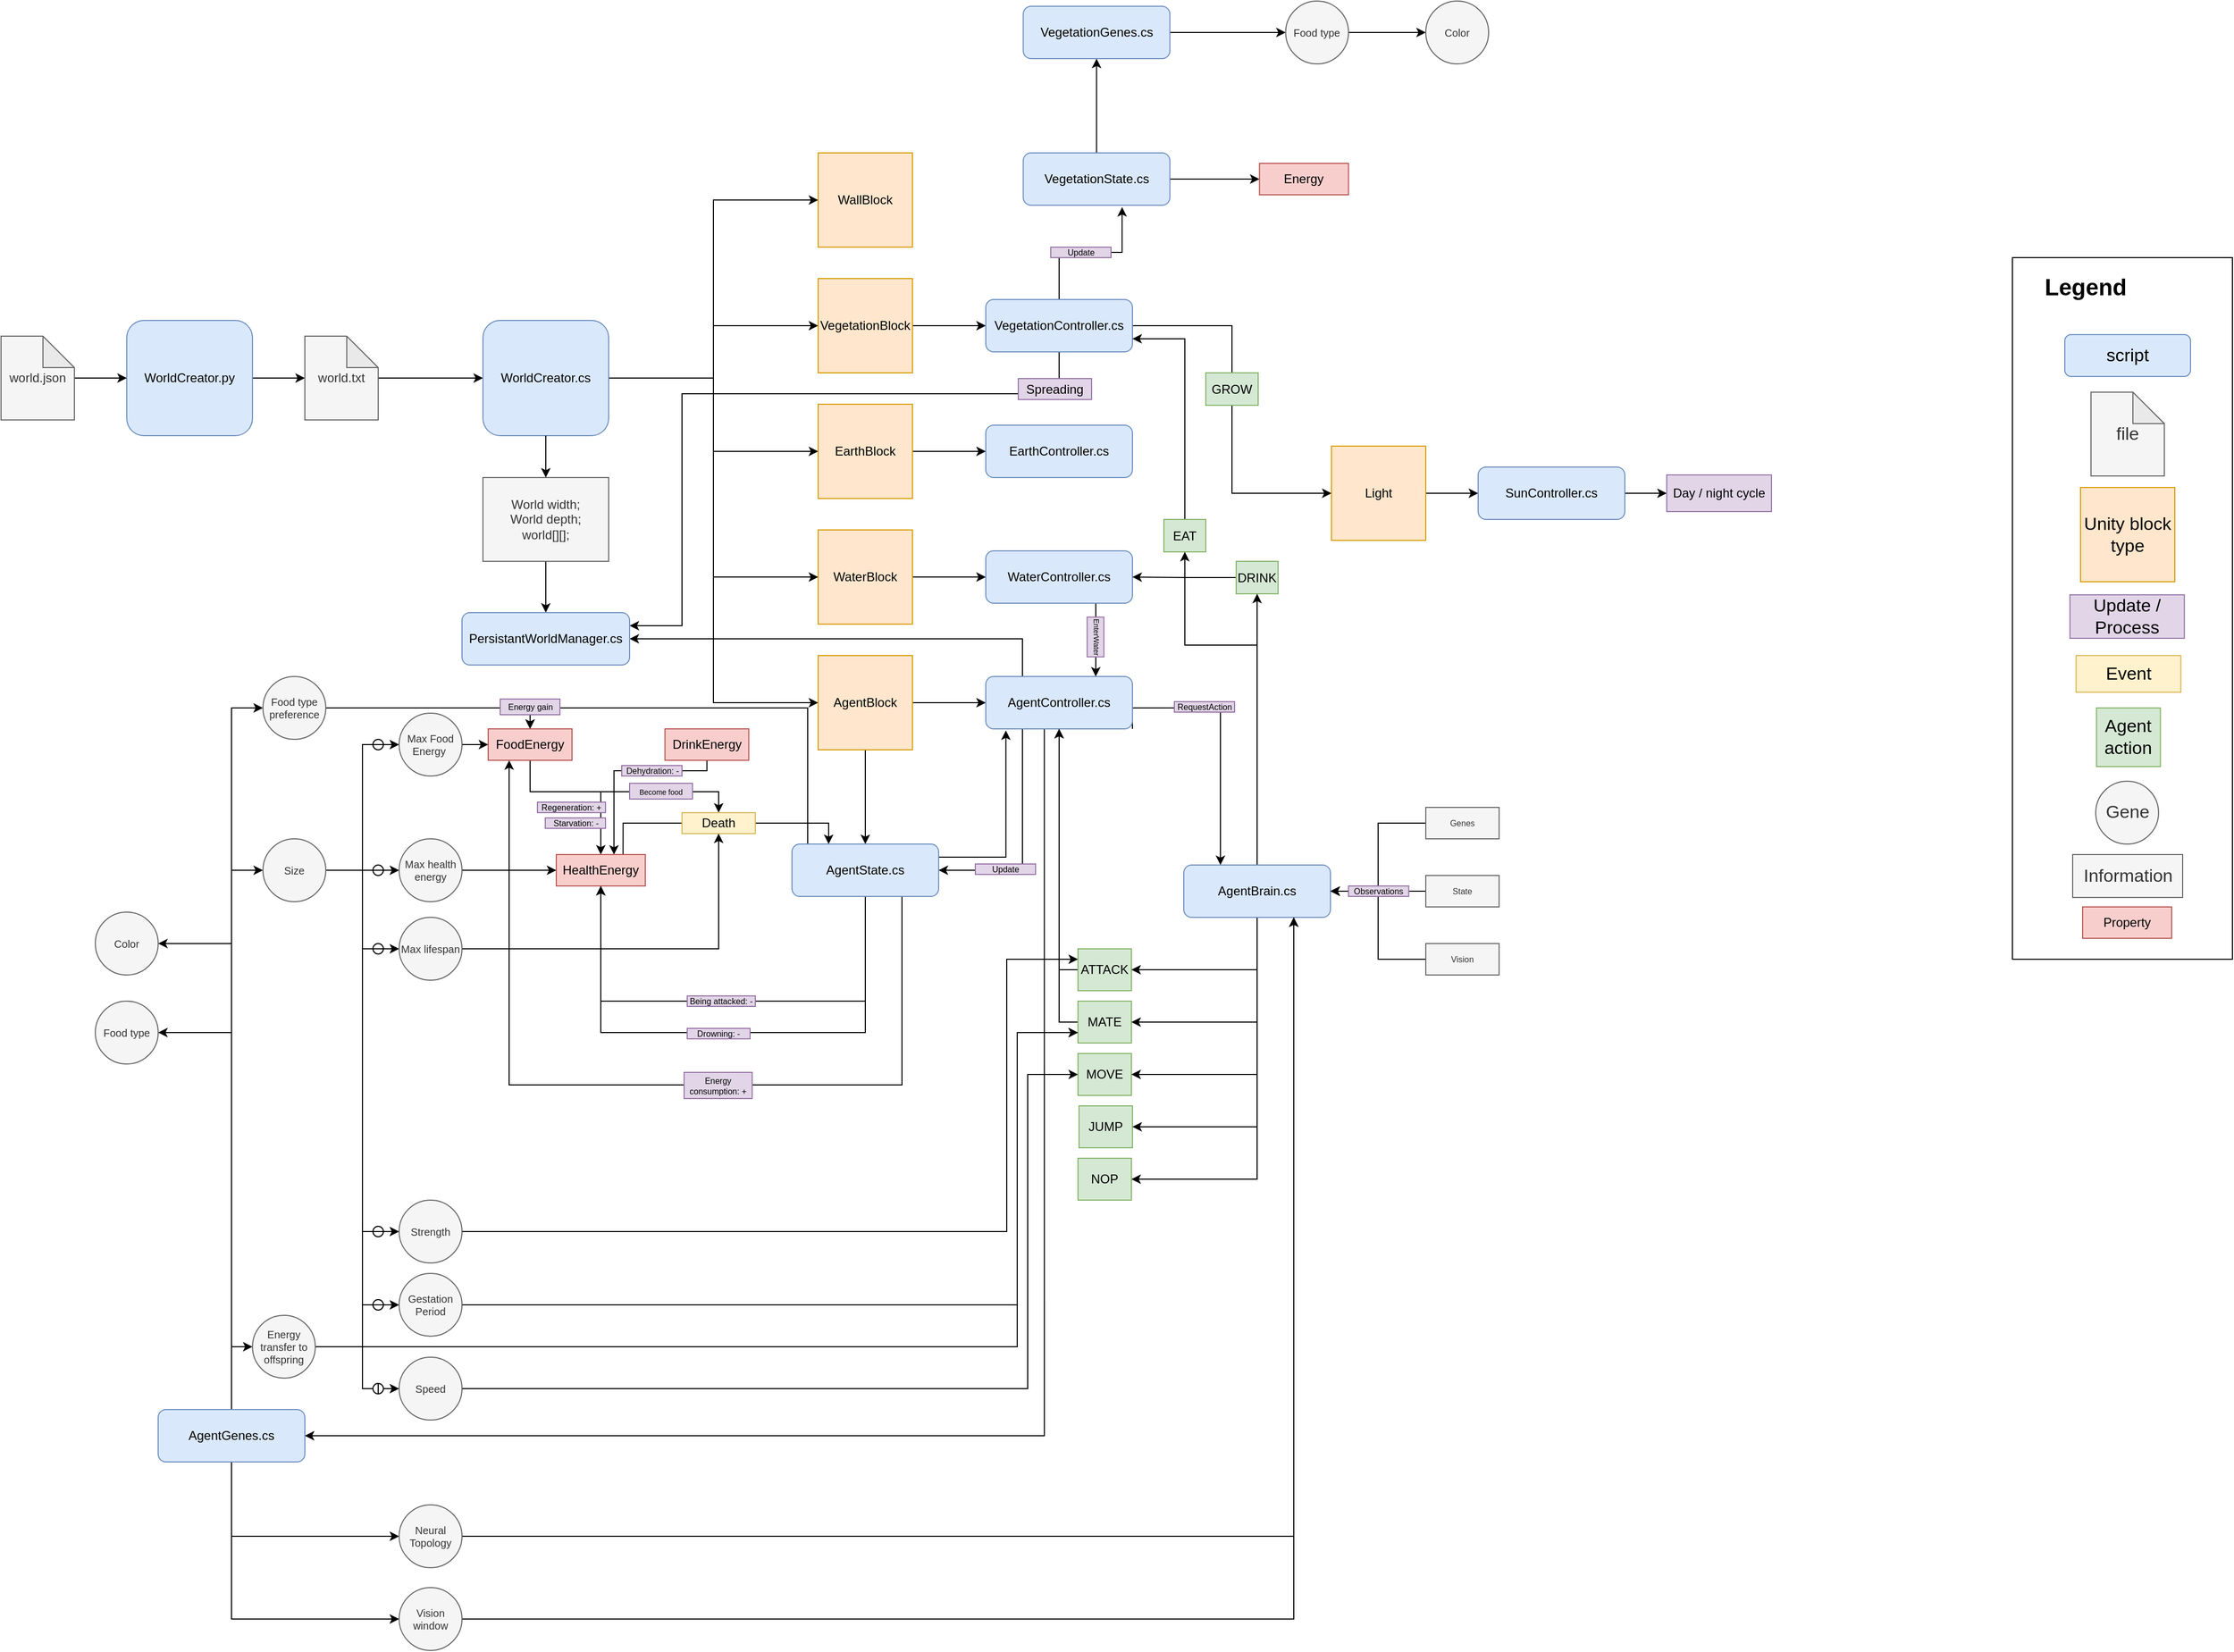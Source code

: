 <mxfile version="13.7.9" type="device"><diagram id="pPe985XOh3Jthb0s1UOF" name="Page-1"><mxGraphModel dx="1683" dy="1550" grid="1" gridSize="10" guides="1" tooltips="1" connect="1" arrows="1" fold="1" page="1" pageScale="1" pageWidth="1169" pageHeight="827" math="0" shadow="0"><root><mxCell id="0"/><mxCell id="1" parent="0"/><mxCell id="5ynuOIVlwt-eyjZqzghh-231" style="edgeStyle=orthogonalEdgeStyle;rounded=0;orthogonalLoop=1;jettySize=auto;html=1;entryX=0.5;entryY=0;entryDx=0;entryDy=0;fontSize=5;" edge="1" parent="1" source="5ynuOIVlwt-eyjZqzghh-227" target="5ynuOIVlwt-eyjZqzghh-98"><mxGeometry relative="1" as="geometry"><Array as="points"><mxPoint x="545" y="560"/><mxPoint x="725" y="560"/></Array></mxGeometry></mxCell><mxCell id="5ynuOIVlwt-eyjZqzghh-230" style="edgeStyle=orthogonalEdgeStyle;rounded=0;orthogonalLoop=1;jettySize=auto;html=1;entryX=0.5;entryY=0;entryDx=0;entryDy=0;fontSize=5;" edge="1" parent="1" source="5ynuOIVlwt-eyjZqzghh-227" target="5ynuOIVlwt-eyjZqzghh-80"><mxGeometry relative="1" as="geometry"><Array as="points"><mxPoint x="545" y="560"/><mxPoint x="613" y="560"/></Array></mxGeometry></mxCell><mxCell id="5ynuOIVlwt-eyjZqzghh-221" style="edgeStyle=orthogonalEdgeStyle;rounded=0;orthogonalLoop=1;jettySize=auto;html=1;entryX=1;entryY=0.5;entryDx=0;entryDy=0;fontSize=5;" edge="1" parent="1" source="5ynuOIVlwt-eyjZqzghh-220" target="5ynuOIVlwt-eyjZqzghh-123"><mxGeometry relative="1" as="geometry"/></mxCell><mxCell id="5ynuOIVlwt-eyjZqzghh-30" style="edgeStyle=orthogonalEdgeStyle;rounded=0;orthogonalLoop=1;jettySize=auto;html=1;entryX=0;entryY=0.5;entryDx=0;entryDy=0;" edge="1" parent="1" source="5ynuOIVlwt-eyjZqzghh-1" target="5ynuOIVlwt-eyjZqzghh-13"><mxGeometry relative="1" as="geometry"/></mxCell><mxCell id="5ynuOIVlwt-eyjZqzghh-1" value="EarthBlock" style="rounded=0;whiteSpace=wrap;html=1;fillColor=#ffe6cc;strokeColor=#d79b00;" vertex="1" parent="1"><mxGeometry x="820" y="190" width="90" height="90" as="geometry"/></mxCell><mxCell id="5ynuOIVlwt-eyjZqzghh-31" style="edgeStyle=orthogonalEdgeStyle;rounded=0;orthogonalLoop=1;jettySize=auto;html=1;entryX=0;entryY=0.5;entryDx=0;entryDy=0;" edge="1" parent="1" source="5ynuOIVlwt-eyjZqzghh-2" target="5ynuOIVlwt-eyjZqzghh-14"><mxGeometry relative="1" as="geometry"/></mxCell><mxCell id="5ynuOIVlwt-eyjZqzghh-2" value="WaterBlock" style="rounded=0;whiteSpace=wrap;html=1;fillColor=#ffe6cc;strokeColor=#d79b00;" vertex="1" parent="1"><mxGeometry x="820" y="310" width="90" height="90" as="geometry"/></mxCell><mxCell id="5ynuOIVlwt-eyjZqzghh-29" style="edgeStyle=orthogonalEdgeStyle;rounded=0;orthogonalLoop=1;jettySize=auto;html=1;entryX=0;entryY=0.5;entryDx=0;entryDy=0;" edge="1" parent="1" source="5ynuOIVlwt-eyjZqzghh-3" target="5ynuOIVlwt-eyjZqzghh-12"><mxGeometry relative="1" as="geometry"/></mxCell><mxCell id="5ynuOIVlwt-eyjZqzghh-3" value="VegetationBlock" style="rounded=0;whiteSpace=wrap;html=1;fillColor=#ffe6cc;strokeColor=#d79b00;" vertex="1" parent="1"><mxGeometry x="820" y="70" width="90" height="90" as="geometry"/></mxCell><mxCell id="5ynuOIVlwt-eyjZqzghh-27" style="edgeStyle=orthogonalEdgeStyle;rounded=0;orthogonalLoop=1;jettySize=auto;html=1;entryX=0;entryY=0.5;entryDx=0;entryDy=0;entryPerimeter=0;" edge="1" parent="1" source="5ynuOIVlwt-eyjZqzghh-4" target="5ynuOIVlwt-eyjZqzghh-8"><mxGeometry relative="1" as="geometry"/></mxCell><mxCell id="5ynuOIVlwt-eyjZqzghh-4" value="WorldCreator.py" style="rounded=1;whiteSpace=wrap;html=1;fillColor=#dae8fc;strokeColor=#6c8ebf;" vertex="1" parent="1"><mxGeometry x="160" y="110" width="120" height="110" as="geometry"/></mxCell><mxCell id="5ynuOIVlwt-eyjZqzghh-26" style="edgeStyle=orthogonalEdgeStyle;rounded=0;orthogonalLoop=1;jettySize=auto;html=1;entryX=0;entryY=0.5;entryDx=0;entryDy=0;" edge="1" parent="1" source="5ynuOIVlwt-eyjZqzghh-7" target="5ynuOIVlwt-eyjZqzghh-4"><mxGeometry relative="1" as="geometry"/></mxCell><mxCell id="5ynuOIVlwt-eyjZqzghh-7" value="world.json" style="shape=note;whiteSpace=wrap;html=1;backgroundOutline=1;darkOpacity=0.05;fillColor=#f5f5f5;strokeColor=#666666;fontColor=#333333;" vertex="1" parent="1"><mxGeometry x="40" y="125" width="70" height="80" as="geometry"/></mxCell><mxCell id="5ynuOIVlwt-eyjZqzghh-28" style="edgeStyle=orthogonalEdgeStyle;rounded=0;orthogonalLoop=1;jettySize=auto;html=1;entryX=0;entryY=0.5;entryDx=0;entryDy=0;" edge="1" parent="1" source="5ynuOIVlwt-eyjZqzghh-8" target="5ynuOIVlwt-eyjZqzghh-9"><mxGeometry relative="1" as="geometry"/></mxCell><mxCell id="5ynuOIVlwt-eyjZqzghh-8" value="world.txt" style="shape=note;whiteSpace=wrap;html=1;backgroundOutline=1;darkOpacity=0.05;fillColor=#f5f5f5;strokeColor=#666666;fontColor=#333333;" vertex="1" parent="1"><mxGeometry x="330" y="125" width="70" height="80" as="geometry"/></mxCell><mxCell id="5ynuOIVlwt-eyjZqzghh-21" style="edgeStyle=orthogonalEdgeStyle;rounded=0;orthogonalLoop=1;jettySize=auto;html=1;entryX=0;entryY=0.5;entryDx=0;entryDy=0;" edge="1" parent="1" source="5ynuOIVlwt-eyjZqzghh-9" target="5ynuOIVlwt-eyjZqzghh-3"><mxGeometry relative="1" as="geometry"/></mxCell><mxCell id="5ynuOIVlwt-eyjZqzghh-22" style="edgeStyle=orthogonalEdgeStyle;rounded=0;orthogonalLoop=1;jettySize=auto;html=1;entryX=0;entryY=0.5;entryDx=0;entryDy=0;" edge="1" parent="1" source="5ynuOIVlwt-eyjZqzghh-9" target="5ynuOIVlwt-eyjZqzghh-1"><mxGeometry relative="1" as="geometry"/></mxCell><mxCell id="5ynuOIVlwt-eyjZqzghh-23" style="edgeStyle=orthogonalEdgeStyle;rounded=0;orthogonalLoop=1;jettySize=auto;html=1;entryX=0;entryY=0.5;entryDx=0;entryDy=0;" edge="1" parent="1" source="5ynuOIVlwt-eyjZqzghh-9" target="5ynuOIVlwt-eyjZqzghh-2"><mxGeometry relative="1" as="geometry"/></mxCell><mxCell id="5ynuOIVlwt-eyjZqzghh-24" style="edgeStyle=orthogonalEdgeStyle;rounded=0;orthogonalLoop=1;jettySize=auto;html=1;entryX=0;entryY=0.5;entryDx=0;entryDy=0;" edge="1" parent="1" source="5ynuOIVlwt-eyjZqzghh-9" target="5ynuOIVlwt-eyjZqzghh-11"><mxGeometry relative="1" as="geometry"/></mxCell><mxCell id="5ynuOIVlwt-eyjZqzghh-36" style="edgeStyle=orthogonalEdgeStyle;rounded=0;orthogonalLoop=1;jettySize=auto;html=1;exitX=0.5;exitY=1;exitDx=0;exitDy=0;entryX=0.5;entryY=0;entryDx=0;entryDy=0;" edge="1" parent="1" source="5ynuOIVlwt-eyjZqzghh-34" target="5ynuOIVlwt-eyjZqzghh-20"><mxGeometry relative="1" as="geometry"/></mxCell><mxCell id="5ynuOIVlwt-eyjZqzghh-76" style="edgeStyle=orthogonalEdgeStyle;rounded=0;orthogonalLoop=1;jettySize=auto;html=1;entryX=0;entryY=0.5;entryDx=0;entryDy=0;" edge="1" parent="1" source="5ynuOIVlwt-eyjZqzghh-9" target="5ynuOIVlwt-eyjZqzghh-75"><mxGeometry relative="1" as="geometry"/></mxCell><mxCell id="5ynuOIVlwt-eyjZqzghh-9" value="WorldCreator.cs" style="rounded=1;whiteSpace=wrap;html=1;fillColor=#dae8fc;strokeColor=#6c8ebf;" vertex="1" parent="1"><mxGeometry x="500" y="110" width="120" height="110" as="geometry"/></mxCell><mxCell id="5ynuOIVlwt-eyjZqzghh-32" style="edgeStyle=orthogonalEdgeStyle;rounded=0;orthogonalLoop=1;jettySize=auto;html=1;entryX=0;entryY=0.5;entryDx=0;entryDy=0;" edge="1" parent="1" source="5ynuOIVlwt-eyjZqzghh-11" target="5ynuOIVlwt-eyjZqzghh-15"><mxGeometry relative="1" as="geometry"/></mxCell><mxCell id="5ynuOIVlwt-eyjZqzghh-175" style="edgeStyle=orthogonalEdgeStyle;rounded=0;orthogonalLoop=1;jettySize=auto;html=1;entryX=0.5;entryY=0;entryDx=0;entryDy=0;fontSize=5;" edge="1" parent="1" source="5ynuOIVlwt-eyjZqzghh-11" target="5ynuOIVlwt-eyjZqzghh-174"><mxGeometry relative="1" as="geometry"/></mxCell><mxCell id="5ynuOIVlwt-eyjZqzghh-11" value="AgentBlock" style="rounded=0;whiteSpace=wrap;html=1;fillColor=#ffe6cc;strokeColor=#d79b00;" vertex="1" parent="1"><mxGeometry x="820" y="430" width="90" height="90" as="geometry"/></mxCell><mxCell id="5ynuOIVlwt-eyjZqzghh-38" style="edgeStyle=orthogonalEdgeStyle;rounded=0;orthogonalLoop=1;jettySize=auto;html=1;entryX=0;entryY=0.5;entryDx=0;entryDy=0;" edge="1" parent="1" source="5ynuOIVlwt-eyjZqzghh-12" target="5ynuOIVlwt-eyjZqzghh-17"><mxGeometry relative="1" as="geometry"/></mxCell><mxCell id="5ynuOIVlwt-eyjZqzghh-95" style="edgeStyle=orthogonalEdgeStyle;rounded=0;orthogonalLoop=1;jettySize=auto;html=1;entryX=1;entryY=0.25;entryDx=0;entryDy=0;" edge="1" parent="1" source="5ynuOIVlwt-eyjZqzghh-12" target="5ynuOIVlwt-eyjZqzghh-20"><mxGeometry relative="1" as="geometry"><Array as="points"><mxPoint x="1050" y="180"/><mxPoint x="690" y="180"/><mxPoint x="690" y="402"/></Array></mxGeometry></mxCell><mxCell id="5ynuOIVlwt-eyjZqzghh-201" style="edgeStyle=orthogonalEdgeStyle;rounded=0;orthogonalLoop=1;jettySize=auto;html=1;entryX=0.674;entryY=1.035;entryDx=0;entryDy=0;entryPerimeter=0;fontSize=5;" edge="1" parent="1" source="5ynuOIVlwt-eyjZqzghh-12" target="5ynuOIVlwt-eyjZqzghh-193"><mxGeometry relative="1" as="geometry"/></mxCell><mxCell id="5ynuOIVlwt-eyjZqzghh-12" value="VegetationController.cs&lt;br&gt;" style="rounded=1;whiteSpace=wrap;html=1;fillColor=#dae8fc;strokeColor=#6c8ebf;" vertex="1" parent="1"><mxGeometry x="980" y="90" width="140" height="50" as="geometry"/></mxCell><mxCell id="5ynuOIVlwt-eyjZqzghh-13" value="EarthController.cs" style="rounded=1;whiteSpace=wrap;html=1;fillColor=#dae8fc;strokeColor=#6c8ebf;" vertex="1" parent="1"><mxGeometry x="980" y="210" width="140" height="50" as="geometry"/></mxCell><mxCell id="5ynuOIVlwt-eyjZqzghh-146" style="edgeStyle=orthogonalEdgeStyle;rounded=0;orthogonalLoop=1;jettySize=auto;html=1;exitX=0.75;exitY=1;exitDx=0;exitDy=0;entryX=0.75;entryY=0;entryDx=0;entryDy=0;fontSize=8;" edge="1" parent="1" source="5ynuOIVlwt-eyjZqzghh-14" target="5ynuOIVlwt-eyjZqzghh-15"><mxGeometry relative="1" as="geometry"/></mxCell><mxCell id="5ynuOIVlwt-eyjZqzghh-14" value="WaterController.cs" style="rounded=1;whiteSpace=wrap;html=1;fillColor=#dae8fc;strokeColor=#6c8ebf;" vertex="1" parent="1"><mxGeometry x="980" y="330" width="140" height="50" as="geometry"/></mxCell><mxCell id="5ynuOIVlwt-eyjZqzghh-94" style="edgeStyle=orthogonalEdgeStyle;rounded=0;orthogonalLoop=1;jettySize=auto;html=1;exitX=0.25;exitY=0;exitDx=0;exitDy=0;entryX=1;entryY=0.5;entryDx=0;entryDy=0;" edge="1" parent="1" source="5ynuOIVlwt-eyjZqzghh-15" target="5ynuOIVlwt-eyjZqzghh-20"><mxGeometry relative="1" as="geometry"/></mxCell><mxCell id="5ynuOIVlwt-eyjZqzghh-124" style="edgeStyle=orthogonalEdgeStyle;rounded=0;orthogonalLoop=1;jettySize=auto;html=1;exitX=1;exitY=1;exitDx=0;exitDy=0;entryX=0.25;entryY=0;entryDx=0;entryDy=0;fontSize=8;" edge="1" parent="1" source="5ynuOIVlwt-eyjZqzghh-15" target="5ynuOIVlwt-eyjZqzghh-123"><mxGeometry relative="1" as="geometry"><Array as="points"><mxPoint x="1204" y="480"/></Array></mxGeometry></mxCell><mxCell id="5ynuOIVlwt-eyjZqzghh-176" style="edgeStyle=orthogonalEdgeStyle;rounded=0;orthogonalLoop=1;jettySize=auto;html=1;exitX=0.25;exitY=1;exitDx=0;exitDy=0;entryX=1;entryY=0.5;entryDx=0;entryDy=0;fontSize=5;" edge="1" parent="1" source="5ynuOIVlwt-eyjZqzghh-15" target="5ynuOIVlwt-eyjZqzghh-174"><mxGeometry relative="1" as="geometry"/></mxCell><mxCell id="5ynuOIVlwt-eyjZqzghh-199" style="edgeStyle=orthogonalEdgeStyle;rounded=0;orthogonalLoop=1;jettySize=auto;html=1;exitX=0.399;exitY=0.996;exitDx=0;exitDy=0;entryX=1;entryY=0.5;entryDx=0;entryDy=0;fontSize=5;exitPerimeter=0;" edge="1" parent="1" source="5ynuOIVlwt-eyjZqzghh-15" target="5ynuOIVlwt-eyjZqzghh-198"><mxGeometry relative="1" as="geometry"/></mxCell><mxCell id="5ynuOIVlwt-eyjZqzghh-15" value="AgentController.cs" style="rounded=1;whiteSpace=wrap;html=1;fillColor=#dae8fc;strokeColor=#6c8ebf;" vertex="1" parent="1"><mxGeometry x="980" y="450" width="140" height="50" as="geometry"/></mxCell><mxCell id="5ynuOIVlwt-eyjZqzghh-33" style="edgeStyle=orthogonalEdgeStyle;rounded=0;orthogonalLoop=1;jettySize=auto;html=1;entryX=0;entryY=0.5;entryDx=0;entryDy=0;" edge="1" parent="1" source="5ynuOIVlwt-eyjZqzghh-17" target="5ynuOIVlwt-eyjZqzghh-18"><mxGeometry relative="1" as="geometry"/></mxCell><mxCell id="5ynuOIVlwt-eyjZqzghh-17" value="Light" style="rounded=0;whiteSpace=wrap;html=1;fillColor=#ffe6cc;strokeColor=#d79b00;" vertex="1" parent="1"><mxGeometry x="1310" y="230" width="90" height="90" as="geometry"/></mxCell><mxCell id="5ynuOIVlwt-eyjZqzghh-138" style="edgeStyle=orthogonalEdgeStyle;rounded=0;orthogonalLoop=1;jettySize=auto;html=1;entryX=0;entryY=0.5;entryDx=0;entryDy=0;fontSize=8;" edge="1" parent="1" source="5ynuOIVlwt-eyjZqzghh-18" target="5ynuOIVlwt-eyjZqzghh-137"><mxGeometry relative="1" as="geometry"/></mxCell><mxCell id="5ynuOIVlwt-eyjZqzghh-18" value="SunController.cs" style="rounded=1;whiteSpace=wrap;html=1;fillColor=#dae8fc;strokeColor=#6c8ebf;" vertex="1" parent="1"><mxGeometry x="1450" y="250" width="140" height="50" as="geometry"/></mxCell><mxCell id="5ynuOIVlwt-eyjZqzghh-20" value="PersistantWorldManager.cs" style="rounded=1;whiteSpace=wrap;html=1;fillColor=#dae8fc;strokeColor=#6c8ebf;" vertex="1" parent="1"><mxGeometry x="480" y="389" width="160" height="50" as="geometry"/></mxCell><mxCell id="5ynuOIVlwt-eyjZqzghh-34" value="World width;&lt;br&gt;World depth;&lt;br&gt;world[][];&lt;br&gt;" style="rounded=0;whiteSpace=wrap;html=1;fillColor=#f5f5f5;strokeColor=#666666;fontColor=#333333;" vertex="1" parent="1"><mxGeometry x="500" y="260" width="120" height="80" as="geometry"/></mxCell><mxCell id="5ynuOIVlwt-eyjZqzghh-37" style="edgeStyle=orthogonalEdgeStyle;rounded=0;orthogonalLoop=1;jettySize=auto;html=1;exitX=0.5;exitY=1;exitDx=0;exitDy=0;entryX=0.5;entryY=0;entryDx=0;entryDy=0;" edge="1" parent="1" source="5ynuOIVlwt-eyjZqzghh-9" target="5ynuOIVlwt-eyjZqzghh-34"><mxGeometry relative="1" as="geometry"><mxPoint x="560" y="220" as="sourcePoint"/><mxPoint x="560" y="389" as="targetPoint"/></mxGeometry></mxCell><mxCell id="5ynuOIVlwt-eyjZqzghh-54" style="edgeStyle=orthogonalEdgeStyle;rounded=0;orthogonalLoop=1;jettySize=auto;html=1;entryX=1;entryY=0.75;entryDx=0;entryDy=0;" edge="1" parent="1" source="5ynuOIVlwt-eyjZqzghh-45" target="5ynuOIVlwt-eyjZqzghh-12"><mxGeometry relative="1" as="geometry"><Array as="points"><mxPoint x="1170" y="128"/></Array></mxGeometry></mxCell><mxCell id="5ynuOIVlwt-eyjZqzghh-45" value="EAT" style="rounded=0;whiteSpace=wrap;html=1;fillColor=#d5e8d4;strokeColor=#82b366;" vertex="1" parent="1"><mxGeometry x="1150" y="300" width="40" height="31" as="geometry"/></mxCell><mxCell id="5ynuOIVlwt-eyjZqzghh-163" style="edgeStyle=orthogonalEdgeStyle;rounded=0;orthogonalLoop=1;jettySize=auto;html=1;entryX=1;entryY=0.5;entryDx=0;entryDy=0;fontSize=5;" edge="1" parent="1" source="5ynuOIVlwt-eyjZqzghh-48" target="5ynuOIVlwt-eyjZqzghh-14"><mxGeometry relative="1" as="geometry"/></mxCell><mxCell id="5ynuOIVlwt-eyjZqzghh-48" value="DRINK" style="rounded=0;whiteSpace=wrap;html=1;fillColor=#d5e8d4;strokeColor=#82b366;" vertex="1" parent="1"><mxGeometry x="1219" y="340" width="40" height="31" as="geometry"/></mxCell><mxCell id="5ynuOIVlwt-eyjZqzghh-171" style="edgeStyle=orthogonalEdgeStyle;rounded=0;orthogonalLoop=1;jettySize=auto;html=1;entryX=0.5;entryY=1;entryDx=0;entryDy=0;fontSize=5;" edge="1" parent="1" source="5ynuOIVlwt-eyjZqzghh-56" target="5ynuOIVlwt-eyjZqzghh-15"><mxGeometry relative="1" as="geometry"><Array as="points"><mxPoint x="1050" y="730"/></Array></mxGeometry></mxCell><mxCell id="5ynuOIVlwt-eyjZqzghh-56" value="ATTACK" style="rounded=0;whiteSpace=wrap;html=1;fillColor=#d5e8d4;strokeColor=#82b366;" vertex="1" parent="1"><mxGeometry x="1068" y="710" width="51" height="40" as="geometry"/></mxCell><mxCell id="5ynuOIVlwt-eyjZqzghh-60" value="GROW" style="rounded=0;whiteSpace=wrap;html=1;fillColor=#d5e8d4;strokeColor=#82b366;" vertex="1" parent="1"><mxGeometry x="1190" y="160" width="50" height="31" as="geometry"/></mxCell><mxCell id="5ynuOIVlwt-eyjZqzghh-172" style="edgeStyle=orthogonalEdgeStyle;rounded=0;orthogonalLoop=1;jettySize=auto;html=1;entryX=0.5;entryY=1;entryDx=0;entryDy=0;fontSize=5;" edge="1" parent="1" source="5ynuOIVlwt-eyjZqzghh-64" target="5ynuOIVlwt-eyjZqzghh-15"><mxGeometry relative="1" as="geometry"><Array as="points"><mxPoint x="1050" y="780"/></Array></mxGeometry></mxCell><mxCell id="5ynuOIVlwt-eyjZqzghh-64" value="MATE" style="rounded=0;whiteSpace=wrap;html=1;fillColor=#d5e8d4;strokeColor=#82b366;" vertex="1" parent="1"><mxGeometry x="1068" y="760" width="51" height="40" as="geometry"/></mxCell><mxCell id="5ynuOIVlwt-eyjZqzghh-71" value="MOVE" style="rounded=0;whiteSpace=wrap;html=1;fillColor=#d5e8d4;strokeColor=#82b366;" vertex="1" parent="1"><mxGeometry x="1068" y="810" width="51" height="40" as="geometry"/></mxCell><mxCell id="5ynuOIVlwt-eyjZqzghh-72" value="JUMP" style="rounded=0;whiteSpace=wrap;html=1;fillColor=#d5e8d4;strokeColor=#82b366;" vertex="1" parent="1"><mxGeometry x="1069" y="860" width="51" height="40" as="geometry"/></mxCell><mxCell id="5ynuOIVlwt-eyjZqzghh-75" value="WallBlock" style="rounded=0;whiteSpace=wrap;html=1;fillColor=#ffe6cc;strokeColor=#d79b00;" vertex="1" parent="1"><mxGeometry x="820" y="-50" width="90" height="90" as="geometry"/></mxCell><mxCell id="5ynuOIVlwt-eyjZqzghh-96" value="Spreading" style="rounded=0;whiteSpace=wrap;html=1;fillColor=#e1d5e7;strokeColor=#9673a6;" vertex="1" parent="1"><mxGeometry x="1011" y="165.5" width="70" height="20" as="geometry"/></mxCell><mxCell id="5ynuOIVlwt-eyjZqzghh-228" style="edgeStyle=orthogonalEdgeStyle;rounded=0;orthogonalLoop=1;jettySize=auto;html=1;entryX=0.648;entryY=0.002;entryDx=0;entryDy=0;entryPerimeter=0;fontSize=5;" edge="1" parent="1" source="5ynuOIVlwt-eyjZqzghh-109" target="5ynuOIVlwt-eyjZqzghh-80"><mxGeometry relative="1" as="geometry"><Array as="points"><mxPoint x="714" y="540"/><mxPoint x="625" y="540"/></Array></mxGeometry></mxCell><mxCell id="5ynuOIVlwt-eyjZqzghh-109" value="DrinkEnergy" style="rounded=0;whiteSpace=wrap;html=1;fillColor=#f8cecc;strokeColor=#b85450;" vertex="1" parent="1"><mxGeometry x="673.75" y="500" width="80" height="30" as="geometry"/></mxCell><mxCell id="5ynuOIVlwt-eyjZqzghh-111" value="Dehydration: -" style="rounded=0;whiteSpace=wrap;html=1;fillColor=#e1d5e7;strokeColor=#9673a6;fontSize=8;" vertex="1" parent="1"><mxGeometry x="632.5" y="535" width="57.5" height="10" as="geometry"/></mxCell><mxCell id="5ynuOIVlwt-eyjZqzghh-129" style="edgeStyle=orthogonalEdgeStyle;rounded=0;orthogonalLoop=1;jettySize=auto;html=1;entryX=1;entryY=0.5;entryDx=0;entryDy=0;fontSize=8;" edge="1" parent="1" source="5ynuOIVlwt-eyjZqzghh-123" target="5ynuOIVlwt-eyjZqzghh-72"><mxGeometry relative="1" as="geometry"><Array as="points"><mxPoint x="1239" y="880"/></Array></mxGeometry></mxCell><mxCell id="5ynuOIVlwt-eyjZqzghh-130" style="edgeStyle=orthogonalEdgeStyle;rounded=0;orthogonalLoop=1;jettySize=auto;html=1;entryX=0.5;entryY=1;entryDx=0;entryDy=0;fontSize=8;" edge="1" parent="1" source="5ynuOIVlwt-eyjZqzghh-123" target="5ynuOIVlwt-eyjZqzghh-45"><mxGeometry relative="1" as="geometry"><Array as="points"><mxPoint x="1239" y="420"/><mxPoint x="1170" y="420"/></Array></mxGeometry></mxCell><mxCell id="5ynuOIVlwt-eyjZqzghh-162" style="edgeStyle=orthogonalEdgeStyle;rounded=0;orthogonalLoop=1;jettySize=auto;html=1;entryX=0.5;entryY=1;entryDx=0;entryDy=0;fontSize=5;" edge="1" parent="1" source="5ynuOIVlwt-eyjZqzghh-123" target="5ynuOIVlwt-eyjZqzghh-48"><mxGeometry relative="1" as="geometry"/></mxCell><mxCell id="5ynuOIVlwt-eyjZqzghh-164" style="edgeStyle=orthogonalEdgeStyle;rounded=0;orthogonalLoop=1;jettySize=auto;html=1;entryX=1;entryY=0.5;entryDx=0;entryDy=0;fontSize=5;exitX=0.5;exitY=1;exitDx=0;exitDy=0;" edge="1" parent="1" source="5ynuOIVlwt-eyjZqzghh-123" target="5ynuOIVlwt-eyjZqzghh-56"><mxGeometry relative="1" as="geometry"><Array as="points"><mxPoint x="1239" y="730"/></Array></mxGeometry></mxCell><mxCell id="5ynuOIVlwt-eyjZqzghh-165" style="edgeStyle=orthogonalEdgeStyle;rounded=0;orthogonalLoop=1;jettySize=auto;html=1;entryX=1;entryY=0.5;entryDx=0;entryDy=0;fontSize=5;exitX=0.5;exitY=1;exitDx=0;exitDy=0;" edge="1" parent="1" source="5ynuOIVlwt-eyjZqzghh-123" target="5ynuOIVlwt-eyjZqzghh-64"><mxGeometry relative="1" as="geometry"/></mxCell><mxCell id="5ynuOIVlwt-eyjZqzghh-166" style="edgeStyle=orthogonalEdgeStyle;rounded=0;orthogonalLoop=1;jettySize=auto;html=1;entryX=1;entryY=0.5;entryDx=0;entryDy=0;fontSize=5;exitX=0.5;exitY=1;exitDx=0;exitDy=0;" edge="1" parent="1" source="5ynuOIVlwt-eyjZqzghh-123" target="5ynuOIVlwt-eyjZqzghh-71"><mxGeometry relative="1" as="geometry"/></mxCell><mxCell id="5ynuOIVlwt-eyjZqzghh-289" value="" style="edgeStyle=orthogonalEdgeStyle;rounded=0;orthogonalLoop=1;jettySize=auto;html=1;exitX=0.5;exitY=1;exitDx=0;exitDy=0;entryX=1;entryY=0.5;entryDx=0;entryDy=0;fontSize=5;" edge="1" parent="1" source="5ynuOIVlwt-eyjZqzghh-123" target="5ynuOIVlwt-eyjZqzghh-288"><mxGeometry relative="1" as="geometry"/></mxCell><mxCell id="5ynuOIVlwt-eyjZqzghh-123" value="AgentBrain.cs" style="rounded=1;whiteSpace=wrap;html=1;fillColor=#dae8fc;strokeColor=#6c8ebf;" vertex="1" parent="1"><mxGeometry x="1169" y="630" width="140" height="50" as="geometry"/></mxCell><mxCell id="5ynuOIVlwt-eyjZqzghh-132" value="RequestAction" style="rounded=0;whiteSpace=wrap;html=1;fillColor=#e1d5e7;strokeColor=#9673a6;fontSize=8;" vertex="1" parent="1"><mxGeometry x="1160" y="474" width="57.5" height="10" as="geometry"/></mxCell><mxCell id="5ynuOIVlwt-eyjZqzghh-137" value="&lt;font style=&quot;font-size: 12px&quot;&gt;Day / night cycle&lt;/font&gt;" style="rounded=0;whiteSpace=wrap;html=1;fillColor=#e1d5e7;strokeColor=#9673a6;fontSize=8;" vertex="1" parent="1"><mxGeometry x="1630" y="257.5" width="100" height="35" as="geometry"/></mxCell><mxCell id="5ynuOIVlwt-eyjZqzghh-147" value="&lt;font style=&quot;font-size: 7px&quot;&gt;EnterWater&lt;/font&gt;" style="rounded=0;whiteSpace=wrap;html=1;fillColor=#e1d5e7;strokeColor=#9673a6;fontSize=5;rotation=90;verticalAlign=middle;" vertex="1" parent="1"><mxGeometry x="1065.75" y="404.25" width="38" height="16" as="geometry"/></mxCell><mxCell id="5ynuOIVlwt-eyjZqzghh-113" value="Starvation: -" style="rounded=0;whiteSpace=wrap;html=1;fillColor=#e1d5e7;strokeColor=#9673a6;fontSize=8;" vertex="1" parent="1"><mxGeometry x="559.5" y="585" width="57.5" height="10" as="geometry"/></mxCell><mxCell id="5ynuOIVlwt-eyjZqzghh-181" style="edgeStyle=orthogonalEdgeStyle;rounded=0;orthogonalLoop=1;jettySize=auto;html=1;exitX=0.75;exitY=0;exitDx=0;exitDy=0;entryX=0.25;entryY=0;entryDx=0;entryDy=0;fontSize=5;" edge="1" parent="1" source="5ynuOIVlwt-eyjZqzghh-80" target="5ynuOIVlwt-eyjZqzghh-174"><mxGeometry relative="1" as="geometry"/></mxCell><mxCell id="5ynuOIVlwt-eyjZqzghh-80" value="HealthEnergy" style="rounded=0;whiteSpace=wrap;html=1;fillColor=#f8cecc;strokeColor=#b85450;" vertex="1" parent="1"><mxGeometry x="570" y="620" width="85" height="30" as="geometry"/></mxCell><mxCell id="5ynuOIVlwt-eyjZqzghh-182" style="edgeStyle=orthogonalEdgeStyle;rounded=0;orthogonalLoop=1;jettySize=auto;html=1;exitX=1;exitY=0.25;exitDx=0;exitDy=0;entryX=0.137;entryY=1.03;entryDx=0;entryDy=0;entryPerimeter=0;fontSize=5;" edge="1" parent="1" source="5ynuOIVlwt-eyjZqzghh-174" target="5ynuOIVlwt-eyjZqzghh-15"><mxGeometry relative="1" as="geometry"/></mxCell><mxCell id="5ynuOIVlwt-eyjZqzghh-234" style="edgeStyle=orthogonalEdgeStyle;rounded=0;orthogonalLoop=1;jettySize=auto;html=1;entryX=0.5;entryY=0;entryDx=0;entryDy=0;fontSize=5;" edge="1" parent="1" source="5ynuOIVlwt-eyjZqzghh-174" target="5ynuOIVlwt-eyjZqzghh-227"><mxGeometry relative="1" as="geometry"><Array as="points"><mxPoint x="810" y="480"/><mxPoint x="545" y="480"/></Array></mxGeometry></mxCell><mxCell id="5ynuOIVlwt-eyjZqzghh-270" style="edgeStyle=orthogonalEdgeStyle;rounded=0;orthogonalLoop=1;jettySize=auto;html=1;entryX=0.5;entryY=1;entryDx=0;entryDy=0;fontSize=5;" edge="1" parent="1" source="5ynuOIVlwt-eyjZqzghh-174" target="5ynuOIVlwt-eyjZqzghh-80"><mxGeometry relative="1" as="geometry"><Array as="points"><mxPoint x="865" y="760"/><mxPoint x="613" y="760"/></Array></mxGeometry></mxCell><mxCell id="5ynuOIVlwt-eyjZqzghh-274" style="edgeStyle=orthogonalEdgeStyle;rounded=0;orthogonalLoop=1;jettySize=auto;html=1;entryX=0.5;entryY=1;entryDx=0;entryDy=0;fontSize=5;" edge="1" parent="1" source="5ynuOIVlwt-eyjZqzghh-174" target="5ynuOIVlwt-eyjZqzghh-80"><mxGeometry relative="1" as="geometry"><Array as="points"><mxPoint x="865" y="790"/><mxPoint x="613" y="790"/></Array></mxGeometry></mxCell><mxCell id="5ynuOIVlwt-eyjZqzghh-279" style="edgeStyle=orthogonalEdgeStyle;rounded=0;orthogonalLoop=1;jettySize=auto;html=1;exitX=0.75;exitY=1;exitDx=0;exitDy=0;entryX=0.25;entryY=1;entryDx=0;entryDy=0;fontSize=5;" edge="1" parent="1" source="5ynuOIVlwt-eyjZqzghh-174" target="5ynuOIVlwt-eyjZqzghh-227"><mxGeometry relative="1" as="geometry"><Array as="points"><mxPoint x="900" y="840"/><mxPoint x="525" y="840"/></Array></mxGeometry></mxCell><mxCell id="5ynuOIVlwt-eyjZqzghh-174" value="AgentState.cs" style="rounded=1;whiteSpace=wrap;html=1;fillColor=#dae8fc;strokeColor=#6c8ebf;" vertex="1" parent="1"><mxGeometry x="795" y="610" width="140" height="50" as="geometry"/></mxCell><mxCell id="5ynuOIVlwt-eyjZqzghh-177" value="Update" style="rounded=0;whiteSpace=wrap;html=1;fillColor=#e1d5e7;strokeColor=#9673a6;fontSize=8;rotation=0;" vertex="1" parent="1"><mxGeometry x="970" y="629" width="57.5" height="10" as="geometry"/></mxCell><mxCell id="5ynuOIVlwt-eyjZqzghh-98" value="Death" style="rounded=0;whiteSpace=wrap;html=1;fillColor=#fff2cc;strokeColor=#d6b656;" vertex="1" parent="1"><mxGeometry x="690" y="580" width="70" height="20" as="geometry"/></mxCell><mxCell id="5ynuOIVlwt-eyjZqzghh-187" style="edgeStyle=orthogonalEdgeStyle;rounded=0;orthogonalLoop=1;jettySize=auto;html=1;entryX=1;entryY=0.5;entryDx=0;entryDy=0;fontSize=5;" edge="1" parent="1" source="5ynuOIVlwt-eyjZqzghh-184" target="5ynuOIVlwt-eyjZqzghh-123"><mxGeometry relative="1" as="geometry"/></mxCell><mxCell id="5ynuOIVlwt-eyjZqzghh-184" value="Vision" style="rounded=0;whiteSpace=wrap;html=1;fontSize=8;fillColor=#f5f5f5;strokeColor=#666666;fontColor=#333333;" vertex="1" parent="1"><mxGeometry x="1400" y="705" width="70" height="30" as="geometry"/></mxCell><mxCell id="5ynuOIVlwt-eyjZqzghh-186" style="edgeStyle=orthogonalEdgeStyle;rounded=0;orthogonalLoop=1;jettySize=auto;html=1;entryX=1;entryY=0.5;entryDx=0;entryDy=0;fontSize=5;" edge="1" parent="1" source="5ynuOIVlwt-eyjZqzghh-185" target="5ynuOIVlwt-eyjZqzghh-123"><mxGeometry relative="1" as="geometry"/></mxCell><mxCell id="5ynuOIVlwt-eyjZqzghh-185" value="State" style="rounded=0;whiteSpace=wrap;html=1;fillColor=#f5f5f5;strokeColor=#666666;fontSize=8;fontColor=#333333;" vertex="1" parent="1"><mxGeometry x="1400" y="640" width="70" height="30" as="geometry"/></mxCell><mxCell id="5ynuOIVlwt-eyjZqzghh-188" value="Observations" style="rounded=0;whiteSpace=wrap;html=1;fillColor=#e1d5e7;strokeColor=#9673a6;fontSize=8;rotation=0;" vertex="1" parent="1"><mxGeometry x="1326.25" y="650" width="57.5" height="10" as="geometry"/></mxCell><mxCell id="5ynuOIVlwt-eyjZqzghh-190" value="Regeneration: +" style="rounded=0;whiteSpace=wrap;html=1;fillColor=#e1d5e7;strokeColor=#9673a6;fontSize=8;" vertex="1" parent="1"><mxGeometry x="552" y="570" width="65" height="10" as="geometry"/></mxCell><mxCell id="5ynuOIVlwt-eyjZqzghh-197" style="edgeStyle=orthogonalEdgeStyle;rounded=0;orthogonalLoop=1;jettySize=auto;html=1;entryX=0;entryY=0.5;entryDx=0;entryDy=0;fontSize=5;" edge="1" parent="1" source="5ynuOIVlwt-eyjZqzghh-193" target="5ynuOIVlwt-eyjZqzghh-196"><mxGeometry relative="1" as="geometry"/></mxCell><mxCell id="5ynuOIVlwt-eyjZqzghh-203" style="edgeStyle=orthogonalEdgeStyle;rounded=0;orthogonalLoop=1;jettySize=auto;html=1;entryX=0.5;entryY=1;entryDx=0;entryDy=0;fontSize=5;" edge="1" parent="1" source="5ynuOIVlwt-eyjZqzghh-193" target="5ynuOIVlwt-eyjZqzghh-202"><mxGeometry relative="1" as="geometry"/></mxCell><mxCell id="5ynuOIVlwt-eyjZqzghh-193" value="VegetationState.cs" style="rounded=1;whiteSpace=wrap;html=1;fillColor=#dae8fc;strokeColor=#6c8ebf;" vertex="1" parent="1"><mxGeometry x="1015.75" y="-50" width="140" height="50" as="geometry"/></mxCell><mxCell id="5ynuOIVlwt-eyjZqzghh-195" value="Update" style="rounded=0;whiteSpace=wrap;html=1;fillColor=#e1d5e7;strokeColor=#9673a6;fontSize=8;rotation=0;" vertex="1" parent="1"><mxGeometry x="1042" y="40" width="57.5" height="10" as="geometry"/></mxCell><mxCell id="5ynuOIVlwt-eyjZqzghh-196" value="Energy" style="rounded=0;whiteSpace=wrap;html=1;fillColor=#f8cecc;strokeColor=#b85450;" vertex="1" parent="1"><mxGeometry x="1241.25" y="-40" width="85" height="30" as="geometry"/></mxCell><mxCell id="5ynuOIVlwt-eyjZqzghh-215" style="edgeStyle=orthogonalEdgeStyle;rounded=0;orthogonalLoop=1;jettySize=auto;html=1;entryX=0;entryY=0.5;entryDx=0;entryDy=0;fontSize=5;" edge="1" parent="1" source="5ynuOIVlwt-eyjZqzghh-198" target="5ynuOIVlwt-eyjZqzghh-206"><mxGeometry relative="1" as="geometry"/></mxCell><mxCell id="5ynuOIVlwt-eyjZqzghh-216" style="edgeStyle=orthogonalEdgeStyle;rounded=0;orthogonalLoop=1;jettySize=auto;html=1;entryX=0;entryY=0.5;entryDx=0;entryDy=0;fontSize=5;" edge="1" parent="1" source="5ynuOIVlwt-eyjZqzghh-198" target="5ynuOIVlwt-eyjZqzghh-210"><mxGeometry relative="1" as="geometry"/></mxCell><mxCell id="5ynuOIVlwt-eyjZqzghh-217" style="edgeStyle=orthogonalEdgeStyle;rounded=0;orthogonalLoop=1;jettySize=auto;html=1;entryX=1;entryY=0.5;entryDx=0;entryDy=0;fontSize=5;" edge="1" parent="1" source="5ynuOIVlwt-eyjZqzghh-198" target="5ynuOIVlwt-eyjZqzghh-205"><mxGeometry relative="1" as="geometry"/></mxCell><mxCell id="5ynuOIVlwt-eyjZqzghh-250" style="edgeStyle=orthogonalEdgeStyle;rounded=0;orthogonalLoop=1;jettySize=auto;html=1;entryX=1;entryY=0.5;entryDx=0;entryDy=0;fontSize=5;" edge="1" parent="1" source="5ynuOIVlwt-eyjZqzghh-198" target="5ynuOIVlwt-eyjZqzghh-246"><mxGeometry relative="1" as="geometry"/></mxCell><mxCell id="5ynuOIVlwt-eyjZqzghh-264" style="edgeStyle=orthogonalEdgeStyle;rounded=0;orthogonalLoop=1;jettySize=auto;html=1;entryX=0;entryY=0.5;entryDx=0;entryDy=0;fontSize=5;exitX=0.5;exitY=1;exitDx=0;exitDy=0;" edge="1" parent="1" source="5ynuOIVlwt-eyjZqzghh-198" target="5ynuOIVlwt-eyjZqzghh-262"><mxGeometry relative="1" as="geometry"/></mxCell><mxCell id="5ynuOIVlwt-eyjZqzghh-265" style="edgeStyle=orthogonalEdgeStyle;rounded=0;orthogonalLoop=1;jettySize=auto;html=1;entryX=0;entryY=0.5;entryDx=0;entryDy=0;fontSize=5;exitX=0.5;exitY=1;exitDx=0;exitDy=0;" edge="1" parent="1" source="5ynuOIVlwt-eyjZqzghh-198" target="5ynuOIVlwt-eyjZqzghh-263"><mxGeometry relative="1" as="geometry"/></mxCell><mxCell id="5ynuOIVlwt-eyjZqzghh-286" style="edgeStyle=orthogonalEdgeStyle;rounded=0;orthogonalLoop=1;jettySize=auto;html=1;entryX=0;entryY=0.5;entryDx=0;entryDy=0;fontSize=5;" edge="1" parent="1" source="5ynuOIVlwt-eyjZqzghh-198" target="5ynuOIVlwt-eyjZqzghh-285"><mxGeometry relative="1" as="geometry"/></mxCell><mxCell id="5ynuOIVlwt-eyjZqzghh-198" value="AgentGenes.cs" style="rounded=1;whiteSpace=wrap;html=1;fillColor=#dae8fc;strokeColor=#6c8ebf;" vertex="1" parent="1"><mxGeometry x="190" y="1150" width="140" height="50" as="geometry"/></mxCell><mxCell id="5ynuOIVlwt-eyjZqzghh-225" style="edgeStyle=orthogonalEdgeStyle;rounded=0;orthogonalLoop=1;jettySize=auto;html=1;entryX=0;entryY=0.5;entryDx=0;entryDy=0;fontSize=5;" edge="1" parent="1" source="5ynuOIVlwt-eyjZqzghh-202" target="5ynuOIVlwt-eyjZqzghh-222"><mxGeometry relative="1" as="geometry"/></mxCell><mxCell id="5ynuOIVlwt-eyjZqzghh-202" value="VegetationGenes.cs" style="rounded=1;whiteSpace=wrap;html=1;fillColor=#dae8fc;strokeColor=#6c8ebf;" vertex="1" parent="1"><mxGeometry x="1015.75" y="-190" width="140" height="50" as="geometry"/></mxCell><mxCell id="5ynuOIVlwt-eyjZqzghh-205" value="&lt;font size=&quot;1&quot;&gt;Color&lt;/font&gt;" style="ellipse;whiteSpace=wrap;html=1;aspect=fixed;fontSize=5;fillColor=#f5f5f5;strokeColor=#666666;fontColor=#333333;" vertex="1" parent="1"><mxGeometry x="130" y="675" width="60" height="60" as="geometry"/></mxCell><mxCell id="5ynuOIVlwt-eyjZqzghh-240" style="edgeStyle=orthogonalEdgeStyle;rounded=0;orthogonalLoop=1;jettySize=auto;html=1;entryX=0;entryY=0.5;entryDx=0;entryDy=0;fontSize=5;" edge="1" parent="1" source="5ynuOIVlwt-eyjZqzghh-206" target="5ynuOIVlwt-eyjZqzghh-239"><mxGeometry relative="1" as="geometry"/></mxCell><mxCell id="5ynuOIVlwt-eyjZqzghh-243" style="edgeStyle=orthogonalEdgeStyle;rounded=0;orthogonalLoop=1;jettySize=auto;html=1;entryX=0;entryY=0.5;entryDx=0;entryDy=0;fontSize=5;" edge="1" parent="1" source="5ynuOIVlwt-eyjZqzghh-206" target="5ynuOIVlwt-eyjZqzghh-242"><mxGeometry relative="1" as="geometry"/></mxCell><mxCell id="5ynuOIVlwt-eyjZqzghh-248" style="edgeStyle=orthogonalEdgeStyle;rounded=0;orthogonalLoop=1;jettySize=auto;html=1;entryX=0;entryY=0.5;entryDx=0;entryDy=0;fontSize=5;" edge="1" parent="1" source="5ynuOIVlwt-eyjZqzghh-206" target="5ynuOIVlwt-eyjZqzghh-247"><mxGeometry relative="1" as="geometry"/></mxCell><mxCell id="5ynuOIVlwt-eyjZqzghh-249" style="edgeStyle=orthogonalEdgeStyle;rounded=0;orthogonalLoop=1;jettySize=auto;html=1;entryX=0;entryY=0.5;entryDx=0;entryDy=0;fontSize=5;" edge="1" parent="1" source="5ynuOIVlwt-eyjZqzghh-206" target="5ynuOIVlwt-eyjZqzghh-245"><mxGeometry relative="1" as="geometry"/></mxCell><mxCell id="5ynuOIVlwt-eyjZqzghh-254" style="edgeStyle=orthogonalEdgeStyle;rounded=0;orthogonalLoop=1;jettySize=auto;html=1;entryX=0;entryY=0.5;entryDx=0;entryDy=0;fontSize=5;" edge="1" parent="1" source="5ynuOIVlwt-eyjZqzghh-206" target="5ynuOIVlwt-eyjZqzghh-253"><mxGeometry relative="1" as="geometry"/></mxCell><mxCell id="5ynuOIVlwt-eyjZqzghh-283" style="edgeStyle=orthogonalEdgeStyle;rounded=0;orthogonalLoop=1;jettySize=auto;html=1;entryX=0;entryY=0.5;entryDx=0;entryDy=0;fontSize=5;" edge="1" parent="1" source="5ynuOIVlwt-eyjZqzghh-206" target="5ynuOIVlwt-eyjZqzghh-282"><mxGeometry relative="1" as="geometry"/></mxCell><mxCell id="5ynuOIVlwt-eyjZqzghh-206" value="&lt;font size=&quot;1&quot;&gt;Size&lt;/font&gt;" style="ellipse;whiteSpace=wrap;html=1;aspect=fixed;fontSize=5;fillColor=#f5f5f5;strokeColor=#666666;fontColor=#333333;" vertex="1" parent="1"><mxGeometry x="290" y="605" width="60" height="60" as="geometry"/></mxCell><mxCell id="5ynuOIVlwt-eyjZqzghh-236" style="edgeStyle=orthogonalEdgeStyle;rounded=0;orthogonalLoop=1;jettySize=auto;html=1;entryX=0.5;entryY=0;entryDx=0;entryDy=0;fontSize=5;" edge="1" parent="1" source="5ynuOIVlwt-eyjZqzghh-210" target="5ynuOIVlwt-eyjZqzghh-227"><mxGeometry relative="1" as="geometry"/></mxCell><mxCell id="5ynuOIVlwt-eyjZqzghh-210" value="&lt;font size=&quot;1&quot;&gt;Food type preference&lt;/font&gt;" style="ellipse;whiteSpace=wrap;html=1;aspect=fixed;fontSize=5;fillColor=#f5f5f5;strokeColor=#666666;fontColor=#333333;" vertex="1" parent="1"><mxGeometry x="290" y="450" width="60" height="60" as="geometry"/></mxCell><mxCell id="5ynuOIVlwt-eyjZqzghh-219" value="Energy gain" style="rounded=0;whiteSpace=wrap;html=1;fillColor=#e1d5e7;strokeColor=#9673a6;fontSize=8;" vertex="1" parent="1"><mxGeometry x="516.5" y="471.5" width="57" height="15" as="geometry"/></mxCell><mxCell id="5ynuOIVlwt-eyjZqzghh-220" value="Genes" style="rounded=0;whiteSpace=wrap;html=1;fillColor=#f5f5f5;strokeColor=#666666;fontSize=8;fontColor=#333333;" vertex="1" parent="1"><mxGeometry x="1400" y="575" width="70" height="30" as="geometry"/></mxCell><mxCell id="5ynuOIVlwt-eyjZqzghh-226" style="edgeStyle=orthogonalEdgeStyle;rounded=0;orthogonalLoop=1;jettySize=auto;html=1;entryX=0;entryY=0.5;entryDx=0;entryDy=0;fontSize=5;" edge="1" parent="1" source="5ynuOIVlwt-eyjZqzghh-222" target="5ynuOIVlwt-eyjZqzghh-223"><mxGeometry relative="1" as="geometry"/></mxCell><mxCell id="5ynuOIVlwt-eyjZqzghh-222" value="&lt;font size=&quot;1&quot;&gt;Food type&lt;/font&gt;" style="ellipse;whiteSpace=wrap;html=1;aspect=fixed;fontSize=5;fillColor=#f5f5f5;strokeColor=#666666;fontColor=#333333;" vertex="1" parent="1"><mxGeometry x="1266.25" y="-195" width="60" height="60" as="geometry"/></mxCell><mxCell id="5ynuOIVlwt-eyjZqzghh-223" value="&lt;font size=&quot;1&quot;&gt;Color&lt;/font&gt;" style="ellipse;whiteSpace=wrap;html=1;aspect=fixed;fontSize=5;fillColor=#f5f5f5;strokeColor=#666666;fontColor=#333333;" vertex="1" parent="1"><mxGeometry x="1400" y="-195" width="60" height="60" as="geometry"/></mxCell><mxCell id="5ynuOIVlwt-eyjZqzghh-227" value="FoodEnergy" style="rounded=0;whiteSpace=wrap;html=1;fillColor=#f8cecc;strokeColor=#b85450;" vertex="1" parent="1"><mxGeometry x="505" y="500" width="80" height="30" as="geometry"/></mxCell><mxCell id="5ynuOIVlwt-eyjZqzghh-232" value="&lt;font style=&quot;font-size: 7px&quot;&gt;Become food&lt;/font&gt;" style="rounded=0;whiteSpace=wrap;html=1;fillColor=#e1d5e7;strokeColor=#9673a6;fontSize=8;" vertex="1" parent="1"><mxGeometry x="640" y="552" width="60" height="15" as="geometry"/></mxCell><mxCell id="5ynuOIVlwt-eyjZqzghh-241" style="edgeStyle=orthogonalEdgeStyle;rounded=0;orthogonalLoop=1;jettySize=auto;html=1;entryX=0;entryY=0.5;entryDx=0;entryDy=0;fontSize=5;" edge="1" parent="1" source="5ynuOIVlwt-eyjZqzghh-239" target="5ynuOIVlwt-eyjZqzghh-80"><mxGeometry relative="1" as="geometry"/></mxCell><mxCell id="5ynuOIVlwt-eyjZqzghh-239" value="&lt;font size=&quot;1&quot;&gt;Max health energy&lt;/font&gt;" style="ellipse;whiteSpace=wrap;html=1;aspect=fixed;fontSize=5;fillColor=#f5f5f5;strokeColor=#666666;fontColor=#333333;" vertex="1" parent="1"><mxGeometry x="420" y="605" width="60" height="60" as="geometry"/></mxCell><mxCell id="5ynuOIVlwt-eyjZqzghh-244" style="edgeStyle=orthogonalEdgeStyle;rounded=0;orthogonalLoop=1;jettySize=auto;html=1;entryX=0;entryY=0.5;entryDx=0;entryDy=0;fontSize=5;" edge="1" parent="1" source="5ynuOIVlwt-eyjZqzghh-242" target="5ynuOIVlwt-eyjZqzghh-227"><mxGeometry relative="1" as="geometry"/></mxCell><mxCell id="5ynuOIVlwt-eyjZqzghh-242" value="&lt;font size=&quot;1&quot;&gt;Max Food Energy&amp;nbsp;&lt;/font&gt;" style="ellipse;whiteSpace=wrap;html=1;aspect=fixed;fontSize=5;fillColor=#f5f5f5;strokeColor=#666666;fontColor=#333333;" vertex="1" parent="1"><mxGeometry x="420" y="485" width="60" height="60" as="geometry"/></mxCell><mxCell id="5ynuOIVlwt-eyjZqzghh-252" style="edgeStyle=orthogonalEdgeStyle;rounded=0;orthogonalLoop=1;jettySize=auto;html=1;entryX=0;entryY=0.25;entryDx=0;entryDy=0;fontSize=5;" edge="1" parent="1" source="5ynuOIVlwt-eyjZqzghh-245" target="5ynuOIVlwt-eyjZqzghh-56"><mxGeometry relative="1" as="geometry"><Array as="points"><mxPoint x="1000" y="980"/><mxPoint x="1000" y="720"/></Array></mxGeometry></mxCell><mxCell id="5ynuOIVlwt-eyjZqzghh-245" value="&lt;font size=&quot;1&quot;&gt;Strength&lt;/font&gt;" style="ellipse;whiteSpace=wrap;html=1;aspect=fixed;fontSize=5;fillColor=#f5f5f5;strokeColor=#666666;fontColor=#333333;" vertex="1" parent="1"><mxGeometry x="420" y="950" width="60" height="60" as="geometry"/></mxCell><mxCell id="5ynuOIVlwt-eyjZqzghh-246" value="&lt;font size=&quot;1&quot;&gt;Food type&lt;/font&gt;" style="ellipse;whiteSpace=wrap;html=1;aspect=fixed;fontSize=5;fillColor=#f5f5f5;strokeColor=#666666;fontColor=#333333;" vertex="1" parent="1"><mxGeometry x="130" y="760" width="60" height="60" as="geometry"/></mxCell><mxCell id="5ynuOIVlwt-eyjZqzghh-251" style="edgeStyle=orthogonalEdgeStyle;rounded=0;orthogonalLoop=1;jettySize=auto;html=1;entryX=0.5;entryY=1;entryDx=0;entryDy=0;fontSize=5;" edge="1" parent="1" source="5ynuOIVlwt-eyjZqzghh-247" target="5ynuOIVlwt-eyjZqzghh-98"><mxGeometry relative="1" as="geometry"/></mxCell><mxCell id="5ynuOIVlwt-eyjZqzghh-247" value="&lt;font size=&quot;1&quot;&gt;Max lifespan&lt;/font&gt;" style="ellipse;whiteSpace=wrap;html=1;aspect=fixed;fontSize=5;fillColor=#f5f5f5;strokeColor=#666666;fontColor=#333333;" vertex="1" parent="1"><mxGeometry x="420" y="680" width="60" height="60" as="geometry"/></mxCell><mxCell id="5ynuOIVlwt-eyjZqzghh-255" style="edgeStyle=orthogonalEdgeStyle;rounded=0;orthogonalLoop=1;jettySize=auto;html=1;entryX=0;entryY=0.5;entryDx=0;entryDy=0;fontSize=5;" edge="1" parent="1" source="5ynuOIVlwt-eyjZqzghh-253" target="5ynuOIVlwt-eyjZqzghh-71"><mxGeometry relative="1" as="geometry"><Array as="points"><mxPoint x="1020" y="1130"/><mxPoint x="1020" y="830"/></Array></mxGeometry></mxCell><mxCell id="5ynuOIVlwt-eyjZqzghh-253" value="&lt;font size=&quot;1&quot;&gt;Speed&lt;/font&gt;" style="ellipse;whiteSpace=wrap;html=1;aspect=fixed;fontSize=5;fillColor=#f5f5f5;strokeColor=#666666;fontColor=#333333;" vertex="1" parent="1"><mxGeometry x="420" y="1100" width="60" height="60" as="geometry"/></mxCell><mxCell id="5ynuOIVlwt-eyjZqzghh-267" style="edgeStyle=orthogonalEdgeStyle;rounded=0;orthogonalLoop=1;jettySize=auto;html=1;entryX=0.75;entryY=1;entryDx=0;entryDy=0;fontSize=5;" edge="1" parent="1" source="5ynuOIVlwt-eyjZqzghh-262" target="5ynuOIVlwt-eyjZqzghh-123"><mxGeometry relative="1" as="geometry"/></mxCell><mxCell id="5ynuOIVlwt-eyjZqzghh-262" value="&lt;font size=&quot;1&quot;&gt;Neural Topology&lt;/font&gt;" style="ellipse;whiteSpace=wrap;html=1;aspect=fixed;fontSize=5;fillColor=#f5f5f5;strokeColor=#666666;fontColor=#333333;" vertex="1" parent="1"><mxGeometry x="420" y="1241" width="60" height="60" as="geometry"/></mxCell><mxCell id="5ynuOIVlwt-eyjZqzghh-268" style="edgeStyle=orthogonalEdgeStyle;rounded=0;orthogonalLoop=1;jettySize=auto;html=1;entryX=0.75;entryY=1;entryDx=0;entryDy=0;fontSize=5;" edge="1" parent="1" source="5ynuOIVlwt-eyjZqzghh-263" target="5ynuOIVlwt-eyjZqzghh-123"><mxGeometry relative="1" as="geometry"/></mxCell><mxCell id="5ynuOIVlwt-eyjZqzghh-263" value="&lt;font size=&quot;1&quot;&gt;Vision window&lt;/font&gt;" style="ellipse;whiteSpace=wrap;html=1;aspect=fixed;fontSize=5;fillColor=#f5f5f5;strokeColor=#666666;fontColor=#333333;" vertex="1" parent="1"><mxGeometry x="420" y="1320" width="60" height="60" as="geometry"/></mxCell><mxCell id="5ynuOIVlwt-eyjZqzghh-272" value="Being attacked: -" style="rounded=0;whiteSpace=wrap;html=1;fillColor=#e1d5e7;strokeColor=#9673a6;fontSize=8;" vertex="1" parent="1"><mxGeometry x="695" y="755" width="65" height="10" as="geometry"/></mxCell><mxCell id="5ynuOIVlwt-eyjZqzghh-273" value="Drowning: -" style="rounded=0;whiteSpace=wrap;html=1;fillColor=#e1d5e7;strokeColor=#9673a6;fontSize=8;" vertex="1" parent="1"><mxGeometry x="695" y="786" width="60" height="10" as="geometry"/></mxCell><mxCell id="5ynuOIVlwt-eyjZqzghh-280" value="Energy consumption: +" style="rounded=0;whiteSpace=wrap;html=1;fillColor=#e1d5e7;strokeColor=#9673a6;fontSize=8;" vertex="1" parent="1"><mxGeometry x="692" y="828" width="65" height="25" as="geometry"/></mxCell><mxCell id="5ynuOIVlwt-eyjZqzghh-284" style="edgeStyle=orthogonalEdgeStyle;rounded=0;orthogonalLoop=1;jettySize=auto;html=1;entryX=0;entryY=0.75;entryDx=0;entryDy=0;fontSize=5;" edge="1" parent="1" source="5ynuOIVlwt-eyjZqzghh-282" target="5ynuOIVlwt-eyjZqzghh-64"><mxGeometry relative="1" as="geometry"><Array as="points"><mxPoint x="1010" y="1050"/><mxPoint x="1010" y="790"/></Array></mxGeometry></mxCell><mxCell id="5ynuOIVlwt-eyjZqzghh-282" value="&lt;font size=&quot;1&quot;&gt;Gestation Period&lt;/font&gt;" style="ellipse;whiteSpace=wrap;html=1;aspect=fixed;fontSize=5;fillColor=#f5f5f5;strokeColor=#666666;fontColor=#333333;" vertex="1" parent="1"><mxGeometry x="420" y="1020" width="60" height="60" as="geometry"/></mxCell><mxCell id="5ynuOIVlwt-eyjZqzghh-287" style="edgeStyle=orthogonalEdgeStyle;rounded=0;orthogonalLoop=1;jettySize=auto;html=1;entryX=0;entryY=0.75;entryDx=0;entryDy=0;fontSize=5;" edge="1" parent="1" source="5ynuOIVlwt-eyjZqzghh-285" target="5ynuOIVlwt-eyjZqzghh-64"><mxGeometry relative="1" as="geometry"><Array as="points"><mxPoint x="1010" y="1090"/><mxPoint x="1010" y="790"/></Array></mxGeometry></mxCell><mxCell id="5ynuOIVlwt-eyjZqzghh-285" value="&lt;font size=&quot;1&quot;&gt;Energy transfer to offspring&lt;/font&gt;" style="ellipse;whiteSpace=wrap;html=1;aspect=fixed;fontSize=5;fillColor=#f5f5f5;strokeColor=#666666;fontColor=#333333;" vertex="1" parent="1"><mxGeometry x="280" y="1060" width="60" height="60" as="geometry"/></mxCell><mxCell id="5ynuOIVlwt-eyjZqzghh-288" value="NOP" style="rounded=0;whiteSpace=wrap;html=1;fillColor=#d5e8d4;strokeColor=#82b366;" vertex="1" parent="1"><mxGeometry x="1068" y="910" width="51" height="40" as="geometry"/></mxCell><mxCell id="5ynuOIVlwt-eyjZqzghh-310" value="" style="shape=lineEllipse;perimeter=ellipsePerimeter;whiteSpace=wrap;html=1;backgroundOutline=1;fontSize=17;" vertex="1" parent="1"><mxGeometry x="395" y="705" width="10" height="10" as="geometry"/></mxCell><mxCell id="5ynuOIVlwt-eyjZqzghh-313" value="" style="shape=lineEllipse;perimeter=ellipsePerimeter;whiteSpace=wrap;html=1;backgroundOutline=1;fontSize=17;" vertex="1" parent="1"><mxGeometry x="395" y="630" width="10" height="10" as="geometry"/></mxCell><mxCell id="5ynuOIVlwt-eyjZqzghh-314" value="" style="shape=lineEllipse;perimeter=ellipsePerimeter;whiteSpace=wrap;html=1;backgroundOutline=1;fontSize=17;" vertex="1" parent="1"><mxGeometry x="395" y="510" width="10" height="10" as="geometry"/></mxCell><mxCell id="5ynuOIVlwt-eyjZqzghh-315" value="" style="shape=lineEllipse;perimeter=ellipsePerimeter;whiteSpace=wrap;html=1;backgroundOutline=1;fontSize=17;" vertex="1" parent="1"><mxGeometry x="395" y="975" width="10" height="10" as="geometry"/></mxCell><mxCell id="5ynuOIVlwt-eyjZqzghh-316" value="" style="shape=lineEllipse;perimeter=ellipsePerimeter;whiteSpace=wrap;html=1;backgroundOutline=1;fontSize=17;" vertex="1" parent="1"><mxGeometry x="395" y="1045" width="10" height="10" as="geometry"/></mxCell><mxCell id="5ynuOIVlwt-eyjZqzghh-317" value="" style="shape=lineEllipse;perimeter=ellipsePerimeter;whiteSpace=wrap;html=1;backgroundOutline=1;fontSize=17;rotation=90;" vertex="1" parent="1"><mxGeometry x="395" y="1125" width="10" height="10" as="geometry"/></mxCell><mxCell id="5ynuOIVlwt-eyjZqzghh-318" value="" style="group" vertex="1" connectable="0" parent="1"><mxGeometry x="1960" y="50" width="210" height="720" as="geometry"/></mxCell><mxCell id="5ynuOIVlwt-eyjZqzghh-308" value="" style="group" vertex="1" connectable="0" parent="5ynuOIVlwt-eyjZqzghh-318"><mxGeometry width="210" height="720" as="geometry"/></mxCell><mxCell id="5ynuOIVlwt-eyjZqzghh-307" value="" style="group" vertex="1" connectable="0" parent="5ynuOIVlwt-eyjZqzghh-308"><mxGeometry width="210" height="720" as="geometry"/></mxCell><mxCell id="5ynuOIVlwt-eyjZqzghh-304" value="" style="group" vertex="1" connectable="0" parent="5ynuOIVlwt-eyjZqzghh-307"><mxGeometry width="210" height="720" as="geometry"/></mxCell><mxCell id="5ynuOIVlwt-eyjZqzghh-303" value="" style="group" vertex="1" connectable="0" parent="5ynuOIVlwt-eyjZqzghh-304"><mxGeometry width="210" height="720" as="geometry"/></mxCell><mxCell id="5ynuOIVlwt-eyjZqzghh-302" value="" style="group" vertex="1" connectable="0" parent="5ynuOIVlwt-eyjZqzghh-303"><mxGeometry width="210" height="720" as="geometry"/></mxCell><mxCell id="5ynuOIVlwt-eyjZqzghh-301" value="" style="group" vertex="1" connectable="0" parent="5ynuOIVlwt-eyjZqzghh-302"><mxGeometry width="210" height="720" as="geometry"/></mxCell><mxCell id="5ynuOIVlwt-eyjZqzghh-291" value="" style="rounded=0;whiteSpace=wrap;html=1;fontSize=5;" vertex="1" parent="5ynuOIVlwt-eyjZqzghh-301"><mxGeometry width="210" height="670" as="geometry"/></mxCell><mxCell id="5ynuOIVlwt-eyjZqzghh-290" value="&lt;b&gt;&lt;font style=&quot;font-size: 22px&quot;&gt;Legend&lt;/font&gt;&lt;/b&gt;" style="text;html=1;strokeColor=none;fillColor=none;align=center;verticalAlign=middle;whiteSpace=wrap;rounded=0;fontSize=5;" vertex="1" parent="5ynuOIVlwt-eyjZqzghh-301"><mxGeometry x="10" y="18.5" width="120" height="20" as="geometry"/></mxCell><mxCell id="5ynuOIVlwt-eyjZqzghh-292" value="&lt;font style=&quot;font-size: 17px&quot;&gt;script&lt;/font&gt;" style="rounded=1;whiteSpace=wrap;html=1;fillColor=#dae8fc;strokeColor=#6c8ebf;" vertex="1" parent="5ynuOIVlwt-eyjZqzghh-301"><mxGeometry x="50" y="73.5" width="120" height="40" as="geometry"/></mxCell><mxCell id="5ynuOIVlwt-eyjZqzghh-293" value="&lt;font style=&quot;font-size: 17px&quot;&gt;file&lt;/font&gt;" style="shape=note;whiteSpace=wrap;html=1;backgroundOutline=1;darkOpacity=0.05;fillColor=#f5f5f5;strokeColor=#666666;fontColor=#333333;" vertex="1" parent="5ynuOIVlwt-eyjZqzghh-301"><mxGeometry x="75" y="128.5" width="70" height="80" as="geometry"/></mxCell><mxCell id="5ynuOIVlwt-eyjZqzghh-294" value="&lt;font style=&quot;font-size: 17px&quot;&gt;Unity block type&lt;/font&gt;" style="rounded=0;whiteSpace=wrap;html=1;fillColor=#ffe6cc;strokeColor=#d79b00;" vertex="1" parent="5ynuOIVlwt-eyjZqzghh-301"><mxGeometry x="65" y="219.5" width="90" height="90" as="geometry"/></mxCell><mxCell id="5ynuOIVlwt-eyjZqzghh-295" value="Update / Process" style="rounded=0;whiteSpace=wrap;html=1;fillColor=#e1d5e7;strokeColor=#9673a6;fontSize=17;" vertex="1" parent="5ynuOIVlwt-eyjZqzghh-301"><mxGeometry x="54.88" y="322" width="109.25" height="41.5" as="geometry"/></mxCell><mxCell id="5ynuOIVlwt-eyjZqzghh-296" value="&lt;font style=&quot;font-size: 17px&quot;&gt;Agent action&lt;/font&gt;" style="rounded=0;whiteSpace=wrap;html=1;fillColor=#d5e8d4;strokeColor=#82b366;" vertex="1" parent="5ynuOIVlwt-eyjZqzghh-301"><mxGeometry x="80.25" y="430" width="61" height="56" as="geometry"/></mxCell><mxCell id="5ynuOIVlwt-eyjZqzghh-297" value="&lt;font style=&quot;font-size: 17px&quot;&gt;Gene&lt;/font&gt;" style="ellipse;whiteSpace=wrap;html=1;aspect=fixed;fontSize=5;fillColor=#f5f5f5;strokeColor=#666666;fontColor=#333333;" vertex="1" parent="5ynuOIVlwt-eyjZqzghh-301"><mxGeometry x="79.5" y="500" width="60" height="60" as="geometry"/></mxCell><mxCell id="5ynuOIVlwt-eyjZqzghh-298" value="&lt;font style=&quot;font-size: 17px&quot;&gt;Event&lt;/font&gt;" style="rounded=0;whiteSpace=wrap;html=1;fillColor=#fff2cc;strokeColor=#d6b656;fontSize=8;" vertex="1" parent="5ynuOIVlwt-eyjZqzghh-301"><mxGeometry x="60.75" y="380" width="100" height="35" as="geometry"/></mxCell><mxCell id="5ynuOIVlwt-eyjZqzghh-299" value="&lt;font style=&quot;font-size: 17px&quot;&gt;Information&lt;/font&gt;" style="rounded=0;whiteSpace=wrap;html=1;fillColor=#f5f5f5;strokeColor=#666666;fontSize=8;fontColor=#333333;" vertex="1" parent="5ynuOIVlwt-eyjZqzghh-301"><mxGeometry x="57.5" y="570" width="105" height="41" as="geometry"/></mxCell><mxCell id="5ynuOIVlwt-eyjZqzghh-309" value="Property" style="rounded=0;whiteSpace=wrap;html=1;fillColor=#f8cecc;strokeColor=#b85450;" vertex="1" parent="5ynuOIVlwt-eyjZqzghh-301"><mxGeometry x="67" y="620" width="85" height="30" as="geometry"/></mxCell></root></mxGraphModel></diagram></mxfile>